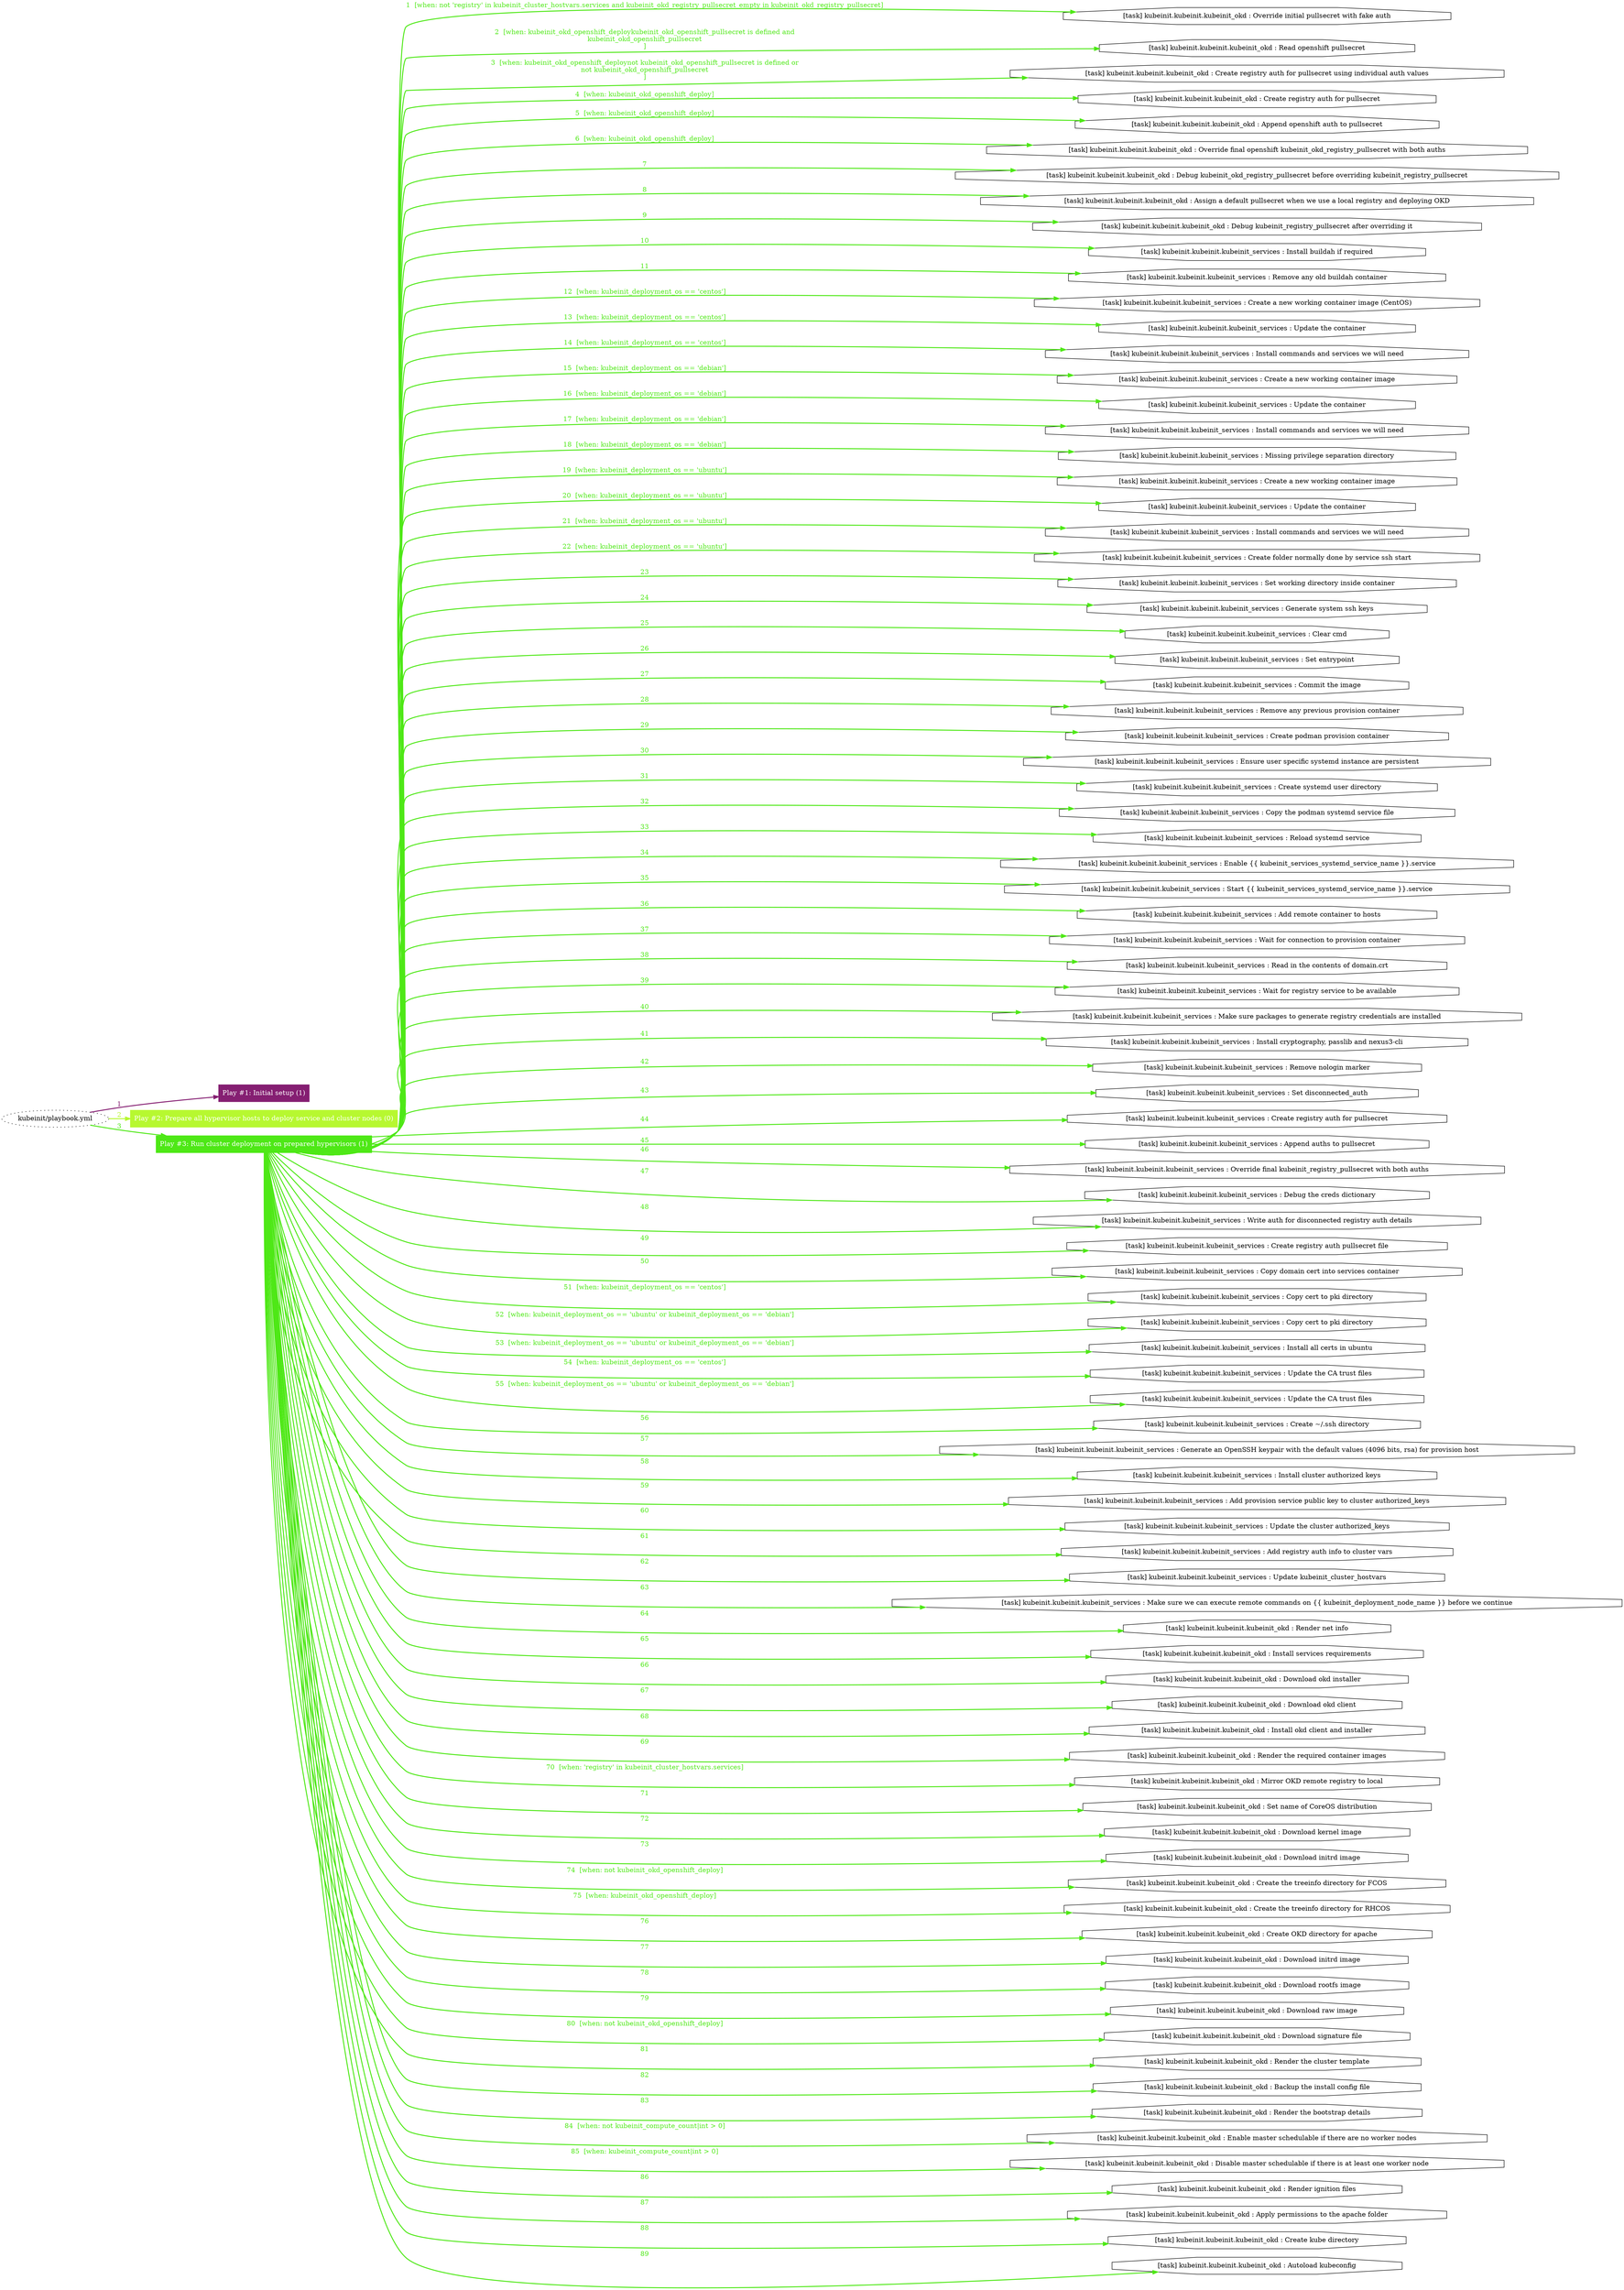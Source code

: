 digraph "kubeinit/playbook.yml "{
	graph [concentrate=true ordering=in rankdir=LR ratio=fill]
	edge [esep=5 sep=10]
	"kubeinit/playbook.yml" [id=root_node style=dotted]
	subgraph "Play #1: Initial setup (1) "{
		"Play #1: Initial setup (1)" [color="#851f72" fontcolor="#ffffff" id="play_684518c5-beb5-424a-b658-539f201f94a0" shape=box style=filled tooltip=localhost]
		"kubeinit/playbook.yml" -> "Play #1: Initial setup (1)" [label=1 color="#851f72" fontcolor="#851f72" id="edge_f48372dd-cbee-4049-889d-26e134d58ae9" style=bold]
	}
	subgraph "Play #2: Prepare all hypervisor hosts to deploy service and cluster nodes (0) "{
		"Play #2: Prepare all hypervisor hosts to deploy service and cluster nodes (0)" [color="#b7f830" fontcolor="#ffffff" id="play_7c881d46-d9c9-4c70-bd1e-7079101b75c4" shape=box style=filled tooltip=""]
		"kubeinit/playbook.yml" -> "Play #2: Prepare all hypervisor hosts to deploy service and cluster nodes (0)" [label=2 color="#b7f830" fontcolor="#b7f830" id="edge_f6064ca4-30dc-4c28-a8f4-1fb5612a2242" style=bold]
	}
	subgraph "Play #3: Run cluster deployment on prepared hypervisors (1) "{
		"Play #3: Run cluster deployment on prepared hypervisors (1)" [color="#4ee816" fontcolor="#ffffff" id="play_391f3e7a-8f49-477b-b6a5-788838290cc7" shape=box style=filled tooltip=localhost]
		"kubeinit/playbook.yml" -> "Play #3: Run cluster deployment on prepared hypervisors (1)" [label=3 color="#4ee816" fontcolor="#4ee816" id="edge_92bf0c66-3dd8-4fc0-a291-a7bbe72108b7" style=bold]
		"task_c33bd833-58fd-429c-a9f1-0c30e551b8cc" [label="[task] kubeinit.kubeinit.kubeinit_okd : Override initial pullsecret with fake auth" id="task_c33bd833-58fd-429c-a9f1-0c30e551b8cc" shape=octagon tooltip="[task] kubeinit.kubeinit.kubeinit_okd : Override initial pullsecret with fake auth"]
		"Play #3: Run cluster deployment on prepared hypervisors (1)" -> "task_c33bd833-58fd-429c-a9f1-0c30e551b8cc" [label="1  [when: not 'registry' in kubeinit_cluster_hostvars.services and kubeinit_okd_registry_pullsecret_empty in kubeinit_okd_registry_pullsecret]" color="#4ee816" fontcolor="#4ee816" id="edge_7bb755cb-8429-4275-bedc-ee4b9c4dff85" style=bold]
		"task_caeab251-b2e1-450e-8e15-85ed41c0dac4" [label="[task] kubeinit.kubeinit.kubeinit_okd : Read openshift pullsecret" id="task_caeab251-b2e1-450e-8e15-85ed41c0dac4" shape=octagon tooltip="[task] kubeinit.kubeinit.kubeinit_okd : Read openshift pullsecret"]
		"Play #3: Run cluster deployment on prepared hypervisors (1)" -> "task_caeab251-b2e1-450e-8e15-85ed41c0dac4" [label="2  [when: kubeinit_okd_openshift_deploykubeinit_okd_openshift_pullsecret is defined and
kubeinit_okd_openshift_pullsecret
]" color="#4ee816" fontcolor="#4ee816" id="edge_ff863c93-da3b-43c0-ad19-678d1e2dd9de" style=bold]
		"task_b87a754b-6859-4924-aa0d-6bd6e49e6f03" [label="[task] kubeinit.kubeinit.kubeinit_okd : Create registry auth for pullsecret using individual auth values" id="task_b87a754b-6859-4924-aa0d-6bd6e49e6f03" shape=octagon tooltip="[task] kubeinit.kubeinit.kubeinit_okd : Create registry auth for pullsecret using individual auth values"]
		"Play #3: Run cluster deployment on prepared hypervisors (1)" -> "task_b87a754b-6859-4924-aa0d-6bd6e49e6f03" [label="3  [when: kubeinit_okd_openshift_deploynot kubeinit_okd_openshift_pullsecret is defined or
not kubeinit_okd_openshift_pullsecret
]" color="#4ee816" fontcolor="#4ee816" id="edge_27a9d4d4-8d76-46da-b5b6-55a0baee2afd" style=bold]
		"task_7d66bb2b-364c-4fb9-8e13-d67b0755fc3b" [label="[task] kubeinit.kubeinit.kubeinit_okd : Create registry auth for pullsecret" id="task_7d66bb2b-364c-4fb9-8e13-d67b0755fc3b" shape=octagon tooltip="[task] kubeinit.kubeinit.kubeinit_okd : Create registry auth for pullsecret"]
		"Play #3: Run cluster deployment on prepared hypervisors (1)" -> "task_7d66bb2b-364c-4fb9-8e13-d67b0755fc3b" [label="4  [when: kubeinit_okd_openshift_deploy]" color="#4ee816" fontcolor="#4ee816" id="edge_1c9de0cd-346c-4b96-b927-5a972a155ee0" style=bold]
		"task_8436bcc1-fd30-4eac-b036-824f9bdb49e2" [label="[task] kubeinit.kubeinit.kubeinit_okd : Append openshift auth to pullsecret" id="task_8436bcc1-fd30-4eac-b036-824f9bdb49e2" shape=octagon tooltip="[task] kubeinit.kubeinit.kubeinit_okd : Append openshift auth to pullsecret"]
		"Play #3: Run cluster deployment on prepared hypervisors (1)" -> "task_8436bcc1-fd30-4eac-b036-824f9bdb49e2" [label="5  [when: kubeinit_okd_openshift_deploy]" color="#4ee816" fontcolor="#4ee816" id="edge_b6357416-5a27-451a-abb9-b0f56dadd633" style=bold]
		"task_caa321b6-d1cb-4ac6-9013-71d4aba59c5e" [label="[task] kubeinit.kubeinit.kubeinit_okd : Override final openshift kubeinit_okd_registry_pullsecret with both auths" id="task_caa321b6-d1cb-4ac6-9013-71d4aba59c5e" shape=octagon tooltip="[task] kubeinit.kubeinit.kubeinit_okd : Override final openshift kubeinit_okd_registry_pullsecret with both auths"]
		"Play #3: Run cluster deployment on prepared hypervisors (1)" -> "task_caa321b6-d1cb-4ac6-9013-71d4aba59c5e" [label="6  [when: kubeinit_okd_openshift_deploy]" color="#4ee816" fontcolor="#4ee816" id="edge_ce839684-23e0-47df-83b5-85f9eef5f83f" style=bold]
		"task_40c78621-fa0b-420f-a148-06241e3120f7" [label="[task] kubeinit.kubeinit.kubeinit_okd : Debug kubeinit_okd_registry_pullsecret before overriding kubeinit_registry_pullsecret" id="task_40c78621-fa0b-420f-a148-06241e3120f7" shape=octagon tooltip="[task] kubeinit.kubeinit.kubeinit_okd : Debug kubeinit_okd_registry_pullsecret before overriding kubeinit_registry_pullsecret"]
		"Play #3: Run cluster deployment on prepared hypervisors (1)" -> "task_40c78621-fa0b-420f-a148-06241e3120f7" [label=7 color="#4ee816" fontcolor="#4ee816" id="edge_521c2dca-717e-46ea-828e-fe5d34998948" style=bold]
		"task_71348ceb-71d2-42f2-81a4-36debb5d192d" [label="[task] kubeinit.kubeinit.kubeinit_okd : Assign a default pullsecret when we use a local registry and deploying OKD" id="task_71348ceb-71d2-42f2-81a4-36debb5d192d" shape=octagon tooltip="[task] kubeinit.kubeinit.kubeinit_okd : Assign a default pullsecret when we use a local registry and deploying OKD"]
		"Play #3: Run cluster deployment on prepared hypervisors (1)" -> "task_71348ceb-71d2-42f2-81a4-36debb5d192d" [label=8 color="#4ee816" fontcolor="#4ee816" id="edge_0f0125d6-53fe-4641-ac6b-1cace53bc5b6" style=bold]
		"task_17c00722-035c-4458-9a00-29af378d42e1" [label="[task] kubeinit.kubeinit.kubeinit_okd : Debug kubeinit_registry_pullsecret after overriding it" id="task_17c00722-035c-4458-9a00-29af378d42e1" shape=octagon tooltip="[task] kubeinit.kubeinit.kubeinit_okd : Debug kubeinit_registry_pullsecret after overriding it"]
		"Play #3: Run cluster deployment on prepared hypervisors (1)" -> "task_17c00722-035c-4458-9a00-29af378d42e1" [label=9 color="#4ee816" fontcolor="#4ee816" id="edge_e66077fa-3018-4c6b-9ad2-f3869abb938d" style=bold]
		"task_17751236-8d3e-4793-9586-0f18172f0bbc" [label="[task] kubeinit.kubeinit.kubeinit_services : Install buildah if required" id="task_17751236-8d3e-4793-9586-0f18172f0bbc" shape=octagon tooltip="[task] kubeinit.kubeinit.kubeinit_services : Install buildah if required"]
		"Play #3: Run cluster deployment on prepared hypervisors (1)" -> "task_17751236-8d3e-4793-9586-0f18172f0bbc" [label=10 color="#4ee816" fontcolor="#4ee816" id="edge_5a9815fa-551d-4225-9e0a-e33e4c5461f0" style=bold]
		"task_03f01345-3080-4b25-8228-52ddac319417" [label="[task] kubeinit.kubeinit.kubeinit_services : Remove any old buildah container" id="task_03f01345-3080-4b25-8228-52ddac319417" shape=octagon tooltip="[task] kubeinit.kubeinit.kubeinit_services : Remove any old buildah container"]
		"Play #3: Run cluster deployment on prepared hypervisors (1)" -> "task_03f01345-3080-4b25-8228-52ddac319417" [label=11 color="#4ee816" fontcolor="#4ee816" id="edge_7b60c806-b70f-45c8-a928-b50f2842c957" style=bold]
		"task_f04671dc-bc55-4347-b69b-caf1c39773e9" [label="[task] kubeinit.kubeinit.kubeinit_services : Create a new working container image (CentOS)" id="task_f04671dc-bc55-4347-b69b-caf1c39773e9" shape=octagon tooltip="[task] kubeinit.kubeinit.kubeinit_services : Create a new working container image (CentOS)"]
		"Play #3: Run cluster deployment on prepared hypervisors (1)" -> "task_f04671dc-bc55-4347-b69b-caf1c39773e9" [label="12  [when: kubeinit_deployment_os == 'centos']" color="#4ee816" fontcolor="#4ee816" id="edge_de0b4bad-7d3e-49ee-a2c7-586aa0813d06" style=bold]
		"task_4bcbd9a3-2e92-4269-a14f-81faeddbb872" [label="[task] kubeinit.kubeinit.kubeinit_services : Update the container" id="task_4bcbd9a3-2e92-4269-a14f-81faeddbb872" shape=octagon tooltip="[task] kubeinit.kubeinit.kubeinit_services : Update the container"]
		"Play #3: Run cluster deployment on prepared hypervisors (1)" -> "task_4bcbd9a3-2e92-4269-a14f-81faeddbb872" [label="13  [when: kubeinit_deployment_os == 'centos']" color="#4ee816" fontcolor="#4ee816" id="edge_68d8a889-3e47-43bf-bbc9-9d0ba3cafeb5" style=bold]
		"task_5d801f3e-a56b-43ca-863d-1d45ab47a4dd" [label="[task] kubeinit.kubeinit.kubeinit_services : Install commands and services we will need" id="task_5d801f3e-a56b-43ca-863d-1d45ab47a4dd" shape=octagon tooltip="[task] kubeinit.kubeinit.kubeinit_services : Install commands and services we will need"]
		"Play #3: Run cluster deployment on prepared hypervisors (1)" -> "task_5d801f3e-a56b-43ca-863d-1d45ab47a4dd" [label="14  [when: kubeinit_deployment_os == 'centos']" color="#4ee816" fontcolor="#4ee816" id="edge_d587d478-3691-4007-aa2d-670d3d0c0e6b" style=bold]
		"task_9e440511-12f8-45a3-9758-371ac927eab3" [label="[task] kubeinit.kubeinit.kubeinit_services : Create a new working container image" id="task_9e440511-12f8-45a3-9758-371ac927eab3" shape=octagon tooltip="[task] kubeinit.kubeinit.kubeinit_services : Create a new working container image"]
		"Play #3: Run cluster deployment on prepared hypervisors (1)" -> "task_9e440511-12f8-45a3-9758-371ac927eab3" [label="15  [when: kubeinit_deployment_os == 'debian']" color="#4ee816" fontcolor="#4ee816" id="edge_2b0f80e8-cb8b-4e22-9784-21b16aaff848" style=bold]
		"task_32a4c50e-0d62-42c5-82de-faa47013f311" [label="[task] kubeinit.kubeinit.kubeinit_services : Update the container" id="task_32a4c50e-0d62-42c5-82de-faa47013f311" shape=octagon tooltip="[task] kubeinit.kubeinit.kubeinit_services : Update the container"]
		"Play #3: Run cluster deployment on prepared hypervisors (1)" -> "task_32a4c50e-0d62-42c5-82de-faa47013f311" [label="16  [when: kubeinit_deployment_os == 'debian']" color="#4ee816" fontcolor="#4ee816" id="edge_6f4aa332-f7ec-483d-959b-832da25cd010" style=bold]
		"task_fb4ed7f3-5b06-47b3-8521-047aa5838519" [label="[task] kubeinit.kubeinit.kubeinit_services : Install commands and services we will need" id="task_fb4ed7f3-5b06-47b3-8521-047aa5838519" shape=octagon tooltip="[task] kubeinit.kubeinit.kubeinit_services : Install commands and services we will need"]
		"Play #3: Run cluster deployment on prepared hypervisors (1)" -> "task_fb4ed7f3-5b06-47b3-8521-047aa5838519" [label="17  [when: kubeinit_deployment_os == 'debian']" color="#4ee816" fontcolor="#4ee816" id="edge_db2f4031-6fc7-4fea-a25b-20d0f7362f7e" style=bold]
		"task_194b5902-1dc5-4dab-b8e6-d11cd32252ef" [label="[task] kubeinit.kubeinit.kubeinit_services : Missing privilege separation directory" id="task_194b5902-1dc5-4dab-b8e6-d11cd32252ef" shape=octagon tooltip="[task] kubeinit.kubeinit.kubeinit_services : Missing privilege separation directory"]
		"Play #3: Run cluster deployment on prepared hypervisors (1)" -> "task_194b5902-1dc5-4dab-b8e6-d11cd32252ef" [label="18  [when: kubeinit_deployment_os == 'debian']" color="#4ee816" fontcolor="#4ee816" id="edge_330b1c6c-7020-44df-b009-78a3bb97a763" style=bold]
		"task_0dd8fd33-a34a-4fb5-9856-1805caf4a954" [label="[task] kubeinit.kubeinit.kubeinit_services : Create a new working container image" id="task_0dd8fd33-a34a-4fb5-9856-1805caf4a954" shape=octagon tooltip="[task] kubeinit.kubeinit.kubeinit_services : Create a new working container image"]
		"Play #3: Run cluster deployment on prepared hypervisors (1)" -> "task_0dd8fd33-a34a-4fb5-9856-1805caf4a954" [label="19  [when: kubeinit_deployment_os == 'ubuntu']" color="#4ee816" fontcolor="#4ee816" id="edge_9b00dfb6-ba6b-4d18-a1fc-c872eba90add" style=bold]
		"task_c63345c2-69c8-4006-baec-4c6d167f8540" [label="[task] kubeinit.kubeinit.kubeinit_services : Update the container" id="task_c63345c2-69c8-4006-baec-4c6d167f8540" shape=octagon tooltip="[task] kubeinit.kubeinit.kubeinit_services : Update the container"]
		"Play #3: Run cluster deployment on prepared hypervisors (1)" -> "task_c63345c2-69c8-4006-baec-4c6d167f8540" [label="20  [when: kubeinit_deployment_os == 'ubuntu']" color="#4ee816" fontcolor="#4ee816" id="edge_f142772e-aff8-49db-984f-e11231d25cfd" style=bold]
		"task_9d0f1f2f-9f70-4e8d-9d9b-0d769e7ba304" [label="[task] kubeinit.kubeinit.kubeinit_services : Install commands and services we will need" id="task_9d0f1f2f-9f70-4e8d-9d9b-0d769e7ba304" shape=octagon tooltip="[task] kubeinit.kubeinit.kubeinit_services : Install commands and services we will need"]
		"Play #3: Run cluster deployment on prepared hypervisors (1)" -> "task_9d0f1f2f-9f70-4e8d-9d9b-0d769e7ba304" [label="21  [when: kubeinit_deployment_os == 'ubuntu']" color="#4ee816" fontcolor="#4ee816" id="edge_0838fe21-16a3-43b6-9c9b-7ffb8b63ed32" style=bold]
		"task_dd91e29f-88ec-4ddc-9da2-95d32df44974" [label="[task] kubeinit.kubeinit.kubeinit_services : Create folder normally done by service ssh start" id="task_dd91e29f-88ec-4ddc-9da2-95d32df44974" shape=octagon tooltip="[task] kubeinit.kubeinit.kubeinit_services : Create folder normally done by service ssh start"]
		"Play #3: Run cluster deployment on prepared hypervisors (1)" -> "task_dd91e29f-88ec-4ddc-9da2-95d32df44974" [label="22  [when: kubeinit_deployment_os == 'ubuntu']" color="#4ee816" fontcolor="#4ee816" id="edge_7f99d60d-6cfa-4810-a6d9-f75ccbe7b1d4" style=bold]
		"task_81a46a51-16e4-423c-bcfd-a9c51750263f" [label="[task] kubeinit.kubeinit.kubeinit_services : Set working directory inside container" id="task_81a46a51-16e4-423c-bcfd-a9c51750263f" shape=octagon tooltip="[task] kubeinit.kubeinit.kubeinit_services : Set working directory inside container"]
		"Play #3: Run cluster deployment on prepared hypervisors (1)" -> "task_81a46a51-16e4-423c-bcfd-a9c51750263f" [label=23 color="#4ee816" fontcolor="#4ee816" id="edge_861282d5-cc86-4a4f-8e34-3f3c471c2eab" style=bold]
		"task_5ab046d5-f1d1-4c10-8e7e-48d79edf684b" [label="[task] kubeinit.kubeinit.kubeinit_services : Generate system ssh keys" id="task_5ab046d5-f1d1-4c10-8e7e-48d79edf684b" shape=octagon tooltip="[task] kubeinit.kubeinit.kubeinit_services : Generate system ssh keys"]
		"Play #3: Run cluster deployment on prepared hypervisors (1)" -> "task_5ab046d5-f1d1-4c10-8e7e-48d79edf684b" [label=24 color="#4ee816" fontcolor="#4ee816" id="edge_8119f864-9c6b-4f4a-b7f2-751fb1e667d3" style=bold]
		"task_00921a61-f082-4825-ba3f-bfeb7e0e5ee8" [label="[task] kubeinit.kubeinit.kubeinit_services : Clear cmd" id="task_00921a61-f082-4825-ba3f-bfeb7e0e5ee8" shape=octagon tooltip="[task] kubeinit.kubeinit.kubeinit_services : Clear cmd"]
		"Play #3: Run cluster deployment on prepared hypervisors (1)" -> "task_00921a61-f082-4825-ba3f-bfeb7e0e5ee8" [label=25 color="#4ee816" fontcolor="#4ee816" id="edge_ebbc9f24-50fc-4a35-b5eb-d555239660fc" style=bold]
		"task_a38edcce-eb1d-4f83-b11a-a59d4b7bd18b" [label="[task] kubeinit.kubeinit.kubeinit_services : Set entrypoint" id="task_a38edcce-eb1d-4f83-b11a-a59d4b7bd18b" shape=octagon tooltip="[task] kubeinit.kubeinit.kubeinit_services : Set entrypoint"]
		"Play #3: Run cluster deployment on prepared hypervisors (1)" -> "task_a38edcce-eb1d-4f83-b11a-a59d4b7bd18b" [label=26 color="#4ee816" fontcolor="#4ee816" id="edge_7fc2406a-78fe-4536-8a43-abef0ad7ee98" style=bold]
		"task_9fa7ddc5-884e-49af-a954-1fe1e5b33923" [label="[task] kubeinit.kubeinit.kubeinit_services : Commit the image" id="task_9fa7ddc5-884e-49af-a954-1fe1e5b33923" shape=octagon tooltip="[task] kubeinit.kubeinit.kubeinit_services : Commit the image"]
		"Play #3: Run cluster deployment on prepared hypervisors (1)" -> "task_9fa7ddc5-884e-49af-a954-1fe1e5b33923" [label=27 color="#4ee816" fontcolor="#4ee816" id="edge_ddd68101-ef7a-4818-adf6-a075d6b9fef3" style=bold]
		"task_1f414f2b-324b-4ce8-926f-dc7b2f2836e3" [label="[task] kubeinit.kubeinit.kubeinit_services : Remove any previous provision container" id="task_1f414f2b-324b-4ce8-926f-dc7b2f2836e3" shape=octagon tooltip="[task] kubeinit.kubeinit.kubeinit_services : Remove any previous provision container"]
		"Play #3: Run cluster deployment on prepared hypervisors (1)" -> "task_1f414f2b-324b-4ce8-926f-dc7b2f2836e3" [label=28 color="#4ee816" fontcolor="#4ee816" id="edge_851ccca0-6b5b-463a-8b8a-22849a625999" style=bold]
		"task_5e4fe3a7-41ec-4205-aa6d-eb12649bc2aa" [label="[task] kubeinit.kubeinit.kubeinit_services : Create podman provision container" id="task_5e4fe3a7-41ec-4205-aa6d-eb12649bc2aa" shape=octagon tooltip="[task] kubeinit.kubeinit.kubeinit_services : Create podman provision container"]
		"Play #3: Run cluster deployment on prepared hypervisors (1)" -> "task_5e4fe3a7-41ec-4205-aa6d-eb12649bc2aa" [label=29 color="#4ee816" fontcolor="#4ee816" id="edge_10be9b58-4d5d-48f3-8a49-bc0aa90360b6" style=bold]
		"task_a3c85c55-814f-496d-b4ad-aedce260e7a3" [label="[task] kubeinit.kubeinit.kubeinit_services : Ensure user specific systemd instance are persistent" id="task_a3c85c55-814f-496d-b4ad-aedce260e7a3" shape=octagon tooltip="[task] kubeinit.kubeinit.kubeinit_services : Ensure user specific systemd instance are persistent"]
		"Play #3: Run cluster deployment on prepared hypervisors (1)" -> "task_a3c85c55-814f-496d-b4ad-aedce260e7a3" [label=30 color="#4ee816" fontcolor="#4ee816" id="edge_9f5693d1-8a51-4d9d-9600-188f0d06396b" style=bold]
		"task_24d4254f-9cfb-4e81-b8a6-6958801fd6ec" [label="[task] kubeinit.kubeinit.kubeinit_services : Create systemd user directory" id="task_24d4254f-9cfb-4e81-b8a6-6958801fd6ec" shape=octagon tooltip="[task] kubeinit.kubeinit.kubeinit_services : Create systemd user directory"]
		"Play #3: Run cluster deployment on prepared hypervisors (1)" -> "task_24d4254f-9cfb-4e81-b8a6-6958801fd6ec" [label=31 color="#4ee816" fontcolor="#4ee816" id="edge_f345778b-9832-44ec-8a87-881323d2236f" style=bold]
		"task_25b7d65e-6827-43d4-8214-f944de255323" [label="[task] kubeinit.kubeinit.kubeinit_services : Copy the podman systemd service file" id="task_25b7d65e-6827-43d4-8214-f944de255323" shape=octagon tooltip="[task] kubeinit.kubeinit.kubeinit_services : Copy the podman systemd service file"]
		"Play #3: Run cluster deployment on prepared hypervisors (1)" -> "task_25b7d65e-6827-43d4-8214-f944de255323" [label=32 color="#4ee816" fontcolor="#4ee816" id="edge_34073615-d2a4-4ddc-ac7d-45b1f9cfa607" style=bold]
		"task_0e3b91af-159f-4a11-9554-71bd205a7258" [label="[task] kubeinit.kubeinit.kubeinit_services : Reload systemd service" id="task_0e3b91af-159f-4a11-9554-71bd205a7258" shape=octagon tooltip="[task] kubeinit.kubeinit.kubeinit_services : Reload systemd service"]
		"Play #3: Run cluster deployment on prepared hypervisors (1)" -> "task_0e3b91af-159f-4a11-9554-71bd205a7258" [label=33 color="#4ee816" fontcolor="#4ee816" id="edge_e220ef4f-a7ff-4441-837a-0de5b364c113" style=bold]
		"task_c26d0361-d99c-4b68-9ac7-2e3fe7c0fc5b" [label="[task] kubeinit.kubeinit.kubeinit_services : Enable {{ kubeinit_services_systemd_service_name }}.service" id="task_c26d0361-d99c-4b68-9ac7-2e3fe7c0fc5b" shape=octagon tooltip="[task] kubeinit.kubeinit.kubeinit_services : Enable {{ kubeinit_services_systemd_service_name }}.service"]
		"Play #3: Run cluster deployment on prepared hypervisors (1)" -> "task_c26d0361-d99c-4b68-9ac7-2e3fe7c0fc5b" [label=34 color="#4ee816" fontcolor="#4ee816" id="edge_8e18c409-3609-4e0a-90ba-7d5f19395253" style=bold]
		"task_646abeb4-23c0-45e7-9a89-4ac99fc4dfb7" [label="[task] kubeinit.kubeinit.kubeinit_services : Start {{ kubeinit_services_systemd_service_name }}.service" id="task_646abeb4-23c0-45e7-9a89-4ac99fc4dfb7" shape=octagon tooltip="[task] kubeinit.kubeinit.kubeinit_services : Start {{ kubeinit_services_systemd_service_name }}.service"]
		"Play #3: Run cluster deployment on prepared hypervisors (1)" -> "task_646abeb4-23c0-45e7-9a89-4ac99fc4dfb7" [label=35 color="#4ee816" fontcolor="#4ee816" id="edge_5857203b-5c10-4eb6-91e9-a526ea8f3b12" style=bold]
		"task_2e4e0220-be3b-4335-8f11-e6d45f726b7c" [label="[task] kubeinit.kubeinit.kubeinit_services : Add remote container to hosts" id="task_2e4e0220-be3b-4335-8f11-e6d45f726b7c" shape=octagon tooltip="[task] kubeinit.kubeinit.kubeinit_services : Add remote container to hosts"]
		"Play #3: Run cluster deployment on prepared hypervisors (1)" -> "task_2e4e0220-be3b-4335-8f11-e6d45f726b7c" [label=36 color="#4ee816" fontcolor="#4ee816" id="edge_0d93060f-fe2d-40fc-a943-db25b20999c7" style=bold]
		"task_ee742af0-9049-4589-baef-2d91f2d017ee" [label="[task] kubeinit.kubeinit.kubeinit_services : Wait for connection to provision container" id="task_ee742af0-9049-4589-baef-2d91f2d017ee" shape=octagon tooltip="[task] kubeinit.kubeinit.kubeinit_services : Wait for connection to provision container"]
		"Play #3: Run cluster deployment on prepared hypervisors (1)" -> "task_ee742af0-9049-4589-baef-2d91f2d017ee" [label=37 color="#4ee816" fontcolor="#4ee816" id="edge_4f86b1c9-ce1c-42b8-bfaa-e2ffa69c853e" style=bold]
		"task_f061802e-4e82-4d23-82cf-21e600c3ea90" [label="[task] kubeinit.kubeinit.kubeinit_services : Read in the contents of domain.crt" id="task_f061802e-4e82-4d23-82cf-21e600c3ea90" shape=octagon tooltip="[task] kubeinit.kubeinit.kubeinit_services : Read in the contents of domain.crt"]
		"Play #3: Run cluster deployment on prepared hypervisors (1)" -> "task_f061802e-4e82-4d23-82cf-21e600c3ea90" [label=38 color="#4ee816" fontcolor="#4ee816" id="edge_77983994-8ba4-4e80-9d33-035c8d50b976" style=bold]
		"task_9c2fac33-afdf-4b84-a150-bcb5f54bcaee" [label="[task] kubeinit.kubeinit.kubeinit_services : Wait for registry service to be available" id="task_9c2fac33-afdf-4b84-a150-bcb5f54bcaee" shape=octagon tooltip="[task] kubeinit.kubeinit.kubeinit_services : Wait for registry service to be available"]
		"Play #3: Run cluster deployment on prepared hypervisors (1)" -> "task_9c2fac33-afdf-4b84-a150-bcb5f54bcaee" [label=39 color="#4ee816" fontcolor="#4ee816" id="edge_1660e315-2c43-489b-8506-42fb10979615" style=bold]
		"task_33df9eb2-f20b-4722-b57b-bf14dcb1e6b2" [label="[task] kubeinit.kubeinit.kubeinit_services : Make sure packages to generate registry credentials are installed" id="task_33df9eb2-f20b-4722-b57b-bf14dcb1e6b2" shape=octagon tooltip="[task] kubeinit.kubeinit.kubeinit_services : Make sure packages to generate registry credentials are installed"]
		"Play #3: Run cluster deployment on prepared hypervisors (1)" -> "task_33df9eb2-f20b-4722-b57b-bf14dcb1e6b2" [label=40 color="#4ee816" fontcolor="#4ee816" id="edge_888454d3-8c73-4e41-b992-f83e3ccdfaf4" style=bold]
		"task_35193d81-502a-4d9d-82df-b4dfde7eac28" [label="[task] kubeinit.kubeinit.kubeinit_services : Install cryptography, passlib and nexus3-cli" id="task_35193d81-502a-4d9d-82df-b4dfde7eac28" shape=octagon tooltip="[task] kubeinit.kubeinit.kubeinit_services : Install cryptography, passlib and nexus3-cli"]
		"Play #3: Run cluster deployment on prepared hypervisors (1)" -> "task_35193d81-502a-4d9d-82df-b4dfde7eac28" [label=41 color="#4ee816" fontcolor="#4ee816" id="edge_e33d7525-ddfd-4229-9645-4b06e3443f31" style=bold]
		"task_38068799-1412-4e56-ae74-cfa4179b6324" [label="[task] kubeinit.kubeinit.kubeinit_services : Remove nologin marker" id="task_38068799-1412-4e56-ae74-cfa4179b6324" shape=octagon tooltip="[task] kubeinit.kubeinit.kubeinit_services : Remove nologin marker"]
		"Play #3: Run cluster deployment on prepared hypervisors (1)" -> "task_38068799-1412-4e56-ae74-cfa4179b6324" [label=42 color="#4ee816" fontcolor="#4ee816" id="edge_06d53376-47cc-4ae2-8532-b7697a4f9daf" style=bold]
		"task_9a71e736-38ba-48e9-ae75-50b4c2147562" [label="[task] kubeinit.kubeinit.kubeinit_services : Set disconnected_auth" id="task_9a71e736-38ba-48e9-ae75-50b4c2147562" shape=octagon tooltip="[task] kubeinit.kubeinit.kubeinit_services : Set disconnected_auth"]
		"Play #3: Run cluster deployment on prepared hypervisors (1)" -> "task_9a71e736-38ba-48e9-ae75-50b4c2147562" [label=43 color="#4ee816" fontcolor="#4ee816" id="edge_7dfad159-6974-468a-aa33-00f8bd810f3f" style=bold]
		"task_3701ca9b-3734-4fbe-a827-3438856c363f" [label="[task] kubeinit.kubeinit.kubeinit_services : Create registry auth for pullsecret" id="task_3701ca9b-3734-4fbe-a827-3438856c363f" shape=octagon tooltip="[task] kubeinit.kubeinit.kubeinit_services : Create registry auth for pullsecret"]
		"Play #3: Run cluster deployment on prepared hypervisors (1)" -> "task_3701ca9b-3734-4fbe-a827-3438856c363f" [label=44 color="#4ee816" fontcolor="#4ee816" id="edge_9deb3df7-44bb-430b-a004-45519d92c404" style=bold]
		"task_bbc175e0-3b74-4ddb-9b38-fec45fdc438f" [label="[task] kubeinit.kubeinit.kubeinit_services : Append auths to pullsecret" id="task_bbc175e0-3b74-4ddb-9b38-fec45fdc438f" shape=octagon tooltip="[task] kubeinit.kubeinit.kubeinit_services : Append auths to pullsecret"]
		"Play #3: Run cluster deployment on prepared hypervisors (1)" -> "task_bbc175e0-3b74-4ddb-9b38-fec45fdc438f" [label=45 color="#4ee816" fontcolor="#4ee816" id="edge_3f17dc4e-7b46-4b74-9571-3c638df73a2c" style=bold]
		"task_657f665d-8cb9-4f52-9dcc-bb1db1e4751b" [label="[task] kubeinit.kubeinit.kubeinit_services : Override final kubeinit_registry_pullsecret with both auths" id="task_657f665d-8cb9-4f52-9dcc-bb1db1e4751b" shape=octagon tooltip="[task] kubeinit.kubeinit.kubeinit_services : Override final kubeinit_registry_pullsecret with both auths"]
		"Play #3: Run cluster deployment on prepared hypervisors (1)" -> "task_657f665d-8cb9-4f52-9dcc-bb1db1e4751b" [label=46 color="#4ee816" fontcolor="#4ee816" id="edge_09885b07-ec27-4d9f-a6b9-4129fb4fac06" style=bold]
		"task_c721ec2a-bbe5-4eaa-afdb-e8fec7794a6c" [label="[task] kubeinit.kubeinit.kubeinit_services : Debug the creds dictionary" id="task_c721ec2a-bbe5-4eaa-afdb-e8fec7794a6c" shape=octagon tooltip="[task] kubeinit.kubeinit.kubeinit_services : Debug the creds dictionary"]
		"Play #3: Run cluster deployment on prepared hypervisors (1)" -> "task_c721ec2a-bbe5-4eaa-afdb-e8fec7794a6c" [label=47 color="#4ee816" fontcolor="#4ee816" id="edge_2810f59d-b8fc-4394-b1eb-d40dccb291ef" style=bold]
		"task_55d10e94-6cec-4533-9fed-9c6cc58c4ee9" [label="[task] kubeinit.kubeinit.kubeinit_services : Write auth for disconnected registry auth details" id="task_55d10e94-6cec-4533-9fed-9c6cc58c4ee9" shape=octagon tooltip="[task] kubeinit.kubeinit.kubeinit_services : Write auth for disconnected registry auth details"]
		"Play #3: Run cluster deployment on prepared hypervisors (1)" -> "task_55d10e94-6cec-4533-9fed-9c6cc58c4ee9" [label=48 color="#4ee816" fontcolor="#4ee816" id="edge_c62e91dc-43c6-471a-ac6e-ee2af9c8afcc" style=bold]
		"task_18c181ee-fcce-4949-b1a8-7e4d71394faf" [label="[task] kubeinit.kubeinit.kubeinit_services : Create registry auth pullsecret file" id="task_18c181ee-fcce-4949-b1a8-7e4d71394faf" shape=octagon tooltip="[task] kubeinit.kubeinit.kubeinit_services : Create registry auth pullsecret file"]
		"Play #3: Run cluster deployment on prepared hypervisors (1)" -> "task_18c181ee-fcce-4949-b1a8-7e4d71394faf" [label=49 color="#4ee816" fontcolor="#4ee816" id="edge_cb0d51fd-998a-4faa-9609-20ecfa35652c" style=bold]
		"task_9a75c70f-08e2-4357-9455-ae5cd682b571" [label="[task] kubeinit.kubeinit.kubeinit_services : Copy domain cert into services container" id="task_9a75c70f-08e2-4357-9455-ae5cd682b571" shape=octagon tooltip="[task] kubeinit.kubeinit.kubeinit_services : Copy domain cert into services container"]
		"Play #3: Run cluster deployment on prepared hypervisors (1)" -> "task_9a75c70f-08e2-4357-9455-ae5cd682b571" [label=50 color="#4ee816" fontcolor="#4ee816" id="edge_26d2f177-9cb8-4b09-bbad-97c895ac8667" style=bold]
		"task_2d195397-f714-4d36-9e94-0012d996d1d5" [label="[task] kubeinit.kubeinit.kubeinit_services : Copy cert to pki directory" id="task_2d195397-f714-4d36-9e94-0012d996d1d5" shape=octagon tooltip="[task] kubeinit.kubeinit.kubeinit_services : Copy cert to pki directory"]
		"Play #3: Run cluster deployment on prepared hypervisors (1)" -> "task_2d195397-f714-4d36-9e94-0012d996d1d5" [label="51  [when: kubeinit_deployment_os == 'centos']" color="#4ee816" fontcolor="#4ee816" id="edge_b269bc8d-91a1-484d-b267-0ee9013ec4e5" style=bold]
		"task_63eb28eb-8a9d-44c7-8a4d-ecfc5fafed40" [label="[task] kubeinit.kubeinit.kubeinit_services : Copy cert to pki directory" id="task_63eb28eb-8a9d-44c7-8a4d-ecfc5fafed40" shape=octagon tooltip="[task] kubeinit.kubeinit.kubeinit_services : Copy cert to pki directory"]
		"Play #3: Run cluster deployment on prepared hypervisors (1)" -> "task_63eb28eb-8a9d-44c7-8a4d-ecfc5fafed40" [label="52  [when: kubeinit_deployment_os == 'ubuntu' or kubeinit_deployment_os == 'debian']" color="#4ee816" fontcolor="#4ee816" id="edge_0dead713-39a2-4f5a-a24f-eb4bbad931ba" style=bold]
		"task_da3395e3-8e0d-4530-9143-03eca726cb69" [label="[task] kubeinit.kubeinit.kubeinit_services : Install all certs in ubuntu" id="task_da3395e3-8e0d-4530-9143-03eca726cb69" shape=octagon tooltip="[task] kubeinit.kubeinit.kubeinit_services : Install all certs in ubuntu"]
		"Play #3: Run cluster deployment on prepared hypervisors (1)" -> "task_da3395e3-8e0d-4530-9143-03eca726cb69" [label="53  [when: kubeinit_deployment_os == 'ubuntu' or kubeinit_deployment_os == 'debian']" color="#4ee816" fontcolor="#4ee816" id="edge_edabac94-223d-4a36-a02b-93ac94552c93" style=bold]
		"task_da6bbea0-4ed1-44ea-a213-8f3916b2c46f" [label="[task] kubeinit.kubeinit.kubeinit_services : Update the CA trust files" id="task_da6bbea0-4ed1-44ea-a213-8f3916b2c46f" shape=octagon tooltip="[task] kubeinit.kubeinit.kubeinit_services : Update the CA trust files"]
		"Play #3: Run cluster deployment on prepared hypervisors (1)" -> "task_da6bbea0-4ed1-44ea-a213-8f3916b2c46f" [label="54  [when: kubeinit_deployment_os == 'centos']" color="#4ee816" fontcolor="#4ee816" id="edge_ff484d46-5e35-495f-9a9a-4741fc6596dd" style=bold]
		"task_e0aca30d-2118-4554-b34a-578e33e66606" [label="[task] kubeinit.kubeinit.kubeinit_services : Update the CA trust files" id="task_e0aca30d-2118-4554-b34a-578e33e66606" shape=octagon tooltip="[task] kubeinit.kubeinit.kubeinit_services : Update the CA trust files"]
		"Play #3: Run cluster deployment on prepared hypervisors (1)" -> "task_e0aca30d-2118-4554-b34a-578e33e66606" [label="55  [when: kubeinit_deployment_os == 'ubuntu' or kubeinit_deployment_os == 'debian']" color="#4ee816" fontcolor="#4ee816" id="edge_653972bf-8673-4575-a4a8-cd0e74c5378a" style=bold]
		"task_930cd7d2-8dd7-4fd2-8ac2-bb57e62b17a1" [label="[task] kubeinit.kubeinit.kubeinit_services : Create ~/.ssh directory" id="task_930cd7d2-8dd7-4fd2-8ac2-bb57e62b17a1" shape=octagon tooltip="[task] kubeinit.kubeinit.kubeinit_services : Create ~/.ssh directory"]
		"Play #3: Run cluster deployment on prepared hypervisors (1)" -> "task_930cd7d2-8dd7-4fd2-8ac2-bb57e62b17a1" [label=56 color="#4ee816" fontcolor="#4ee816" id="edge_bad6ded1-11a8-4889-8139-3891ef3f0c29" style=bold]
		"task_4ba82a43-b7da-4f18-abb8-dfb0b9e9c049" [label="[task] kubeinit.kubeinit.kubeinit_services : Generate an OpenSSH keypair with the default values (4096 bits, rsa) for provision host" id="task_4ba82a43-b7da-4f18-abb8-dfb0b9e9c049" shape=octagon tooltip="[task] kubeinit.kubeinit.kubeinit_services : Generate an OpenSSH keypair with the default values (4096 bits, rsa) for provision host"]
		"Play #3: Run cluster deployment on prepared hypervisors (1)" -> "task_4ba82a43-b7da-4f18-abb8-dfb0b9e9c049" [label=57 color="#4ee816" fontcolor="#4ee816" id="edge_8c0845d6-cf28-4de7-8738-0f0a6512164f" style=bold]
		"task_0070e2b0-d38a-45f6-a10b-63250e2b031a" [label="[task] kubeinit.kubeinit.kubeinit_services : Install cluster authorized keys" id="task_0070e2b0-d38a-45f6-a10b-63250e2b031a" shape=octagon tooltip="[task] kubeinit.kubeinit.kubeinit_services : Install cluster authorized keys"]
		"Play #3: Run cluster deployment on prepared hypervisors (1)" -> "task_0070e2b0-d38a-45f6-a10b-63250e2b031a" [label=58 color="#4ee816" fontcolor="#4ee816" id="edge_a5df152d-1ef0-40c7-bbbc-32d299c6a16b" style=bold]
		"task_4a7ca568-c314-4dc2-afed-ec9438137d7c" [label="[task] kubeinit.kubeinit.kubeinit_services : Add provision service public key to cluster authorized_keys" id="task_4a7ca568-c314-4dc2-afed-ec9438137d7c" shape=octagon tooltip="[task] kubeinit.kubeinit.kubeinit_services : Add provision service public key to cluster authorized_keys"]
		"Play #3: Run cluster deployment on prepared hypervisors (1)" -> "task_4a7ca568-c314-4dc2-afed-ec9438137d7c" [label=59 color="#4ee816" fontcolor="#4ee816" id="edge_59c8f9e4-903c-41c0-9348-52c1f62d2a98" style=bold]
		"task_64bb00e1-e1ea-467a-a7e5-5a6e1b87d934" [label="[task] kubeinit.kubeinit.kubeinit_services : Update the cluster authorized_keys" id="task_64bb00e1-e1ea-467a-a7e5-5a6e1b87d934" shape=octagon tooltip="[task] kubeinit.kubeinit.kubeinit_services : Update the cluster authorized_keys"]
		"Play #3: Run cluster deployment on prepared hypervisors (1)" -> "task_64bb00e1-e1ea-467a-a7e5-5a6e1b87d934" [label=60 color="#4ee816" fontcolor="#4ee816" id="edge_fe988d17-fbd6-4e9e-b0fc-97fc2aa2cc29" style=bold]
		"task_64c2b2e9-43be-45df-8b58-cd82726d12e7" [label="[task] kubeinit.kubeinit.kubeinit_services : Add registry auth info to cluster vars" id="task_64c2b2e9-43be-45df-8b58-cd82726d12e7" shape=octagon tooltip="[task] kubeinit.kubeinit.kubeinit_services : Add registry auth info to cluster vars"]
		"Play #3: Run cluster deployment on prepared hypervisors (1)" -> "task_64c2b2e9-43be-45df-8b58-cd82726d12e7" [label=61 color="#4ee816" fontcolor="#4ee816" id="edge_22fbd79b-9ed9-40c5-a6a9-342750702889" style=bold]
		"task_556d0fab-84c5-4c6f-b52b-73c1cfa0f938" [label="[task] kubeinit.kubeinit.kubeinit_services : Update kubeinit_cluster_hostvars" id="task_556d0fab-84c5-4c6f-b52b-73c1cfa0f938" shape=octagon tooltip="[task] kubeinit.kubeinit.kubeinit_services : Update kubeinit_cluster_hostvars"]
		"Play #3: Run cluster deployment on prepared hypervisors (1)" -> "task_556d0fab-84c5-4c6f-b52b-73c1cfa0f938" [label=62 color="#4ee816" fontcolor="#4ee816" id="edge_ed994c33-9740-4d0e-81ac-da36d016a517" style=bold]
		"task_a85f2d12-846b-4006-a7ef-88131b94dbc7" [label="[task] kubeinit.kubeinit.kubeinit_services : Make sure we can execute remote commands on {{ kubeinit_deployment_node_name }} before we continue" id="task_a85f2d12-846b-4006-a7ef-88131b94dbc7" shape=octagon tooltip="[task] kubeinit.kubeinit.kubeinit_services : Make sure we can execute remote commands on {{ kubeinit_deployment_node_name }} before we continue"]
		"Play #3: Run cluster deployment on prepared hypervisors (1)" -> "task_a85f2d12-846b-4006-a7ef-88131b94dbc7" [label=63 color="#4ee816" fontcolor="#4ee816" id="edge_fef78321-d069-4741-b72f-b59bb4e71f83" style=bold]
		"task_17980cfb-8c2b-4efe-a8a9-1fe21376a1ed" [label="[task] kubeinit.kubeinit.kubeinit_okd : Render net info" id="task_17980cfb-8c2b-4efe-a8a9-1fe21376a1ed" shape=octagon tooltip="[task] kubeinit.kubeinit.kubeinit_okd : Render net info"]
		"Play #3: Run cluster deployment on prepared hypervisors (1)" -> "task_17980cfb-8c2b-4efe-a8a9-1fe21376a1ed" [label=64 color="#4ee816" fontcolor="#4ee816" id="edge_6b2c43b1-48bc-45fd-b247-98fa9d2d0e8e" style=bold]
		"task_191efc26-b7a5-4293-a50a-cf56a1efdb26" [label="[task] kubeinit.kubeinit.kubeinit_okd : Install services requirements" id="task_191efc26-b7a5-4293-a50a-cf56a1efdb26" shape=octagon tooltip="[task] kubeinit.kubeinit.kubeinit_okd : Install services requirements"]
		"Play #3: Run cluster deployment on prepared hypervisors (1)" -> "task_191efc26-b7a5-4293-a50a-cf56a1efdb26" [label=65 color="#4ee816" fontcolor="#4ee816" id="edge_77cf04cb-00d9-45bf-b450-ab5d8f444687" style=bold]
		"task_9b3c56ab-0bac-4847-b829-f00a73072d11" [label="[task] kubeinit.kubeinit.kubeinit_okd : Download okd installer" id="task_9b3c56ab-0bac-4847-b829-f00a73072d11" shape=octagon tooltip="[task] kubeinit.kubeinit.kubeinit_okd : Download okd installer"]
		"Play #3: Run cluster deployment on prepared hypervisors (1)" -> "task_9b3c56ab-0bac-4847-b829-f00a73072d11" [label=66 color="#4ee816" fontcolor="#4ee816" id="edge_b20569b7-75ed-47e5-be06-b104cace9b61" style=bold]
		"task_beec8352-bc16-4dca-be61-7bb418680b06" [label="[task] kubeinit.kubeinit.kubeinit_okd : Download okd client" id="task_beec8352-bc16-4dca-be61-7bb418680b06" shape=octagon tooltip="[task] kubeinit.kubeinit.kubeinit_okd : Download okd client"]
		"Play #3: Run cluster deployment on prepared hypervisors (1)" -> "task_beec8352-bc16-4dca-be61-7bb418680b06" [label=67 color="#4ee816" fontcolor="#4ee816" id="edge_25e0172c-7235-47e0-9b7b-ec232c3a8dcc" style=bold]
		"task_9d0a979c-3b68-4c5d-bc27-f68cd61cb75e" [label="[task] kubeinit.kubeinit.kubeinit_okd : Install okd client and installer" id="task_9d0a979c-3b68-4c5d-bc27-f68cd61cb75e" shape=octagon tooltip="[task] kubeinit.kubeinit.kubeinit_okd : Install okd client and installer"]
		"Play #3: Run cluster deployment on prepared hypervisors (1)" -> "task_9d0a979c-3b68-4c5d-bc27-f68cd61cb75e" [label=68 color="#4ee816" fontcolor="#4ee816" id="edge_45935e37-dc21-495d-9936-8cff9bee84b6" style=bold]
		"task_0d330382-f134-48f5-928b-f19d594d277f" [label="[task] kubeinit.kubeinit.kubeinit_okd : Render the required container images" id="task_0d330382-f134-48f5-928b-f19d594d277f" shape=octagon tooltip="[task] kubeinit.kubeinit.kubeinit_okd : Render the required container images"]
		"Play #3: Run cluster deployment on prepared hypervisors (1)" -> "task_0d330382-f134-48f5-928b-f19d594d277f" [label=69 color="#4ee816" fontcolor="#4ee816" id="edge_c87ca496-3706-4b3b-b79e-e9f3108e9232" style=bold]
		"task_0e53b6ee-3a62-4391-997e-b6a8e53780d5" [label="[task] kubeinit.kubeinit.kubeinit_okd : Mirror OKD remote registry to local" id="task_0e53b6ee-3a62-4391-997e-b6a8e53780d5" shape=octagon tooltip="[task] kubeinit.kubeinit.kubeinit_okd : Mirror OKD remote registry to local"]
		"Play #3: Run cluster deployment on prepared hypervisors (1)" -> "task_0e53b6ee-3a62-4391-997e-b6a8e53780d5" [label="70  [when: 'registry' in kubeinit_cluster_hostvars.services]" color="#4ee816" fontcolor="#4ee816" id="edge_4756aa76-8dcc-4005-b369-9ccc7b589c56" style=bold]
		"task_279690ac-aa94-4edc-9579-7e9b42453fa2" [label="[task] kubeinit.kubeinit.kubeinit_okd : Set name of CoreOS distribution" id="task_279690ac-aa94-4edc-9579-7e9b42453fa2" shape=octagon tooltip="[task] kubeinit.kubeinit.kubeinit_okd : Set name of CoreOS distribution"]
		"Play #3: Run cluster deployment on prepared hypervisors (1)" -> "task_279690ac-aa94-4edc-9579-7e9b42453fa2" [label=71 color="#4ee816" fontcolor="#4ee816" id="edge_209b4425-57a6-4621-830a-997c15472a8a" style=bold]
		"task_94c80383-91a1-4f10-8080-62dd45d13e53" [label="[task] kubeinit.kubeinit.kubeinit_okd : Download kernel image" id="task_94c80383-91a1-4f10-8080-62dd45d13e53" shape=octagon tooltip="[task] kubeinit.kubeinit.kubeinit_okd : Download kernel image"]
		"Play #3: Run cluster deployment on prepared hypervisors (1)" -> "task_94c80383-91a1-4f10-8080-62dd45d13e53" [label=72 color="#4ee816" fontcolor="#4ee816" id="edge_31f5a233-9ae8-4d7b-b051-940328b6dfbb" style=bold]
		"task_acae6da7-c3d5-4a8a-9452-ecc6a3279ab0" [label="[task] kubeinit.kubeinit.kubeinit_okd : Download initrd image" id="task_acae6da7-c3d5-4a8a-9452-ecc6a3279ab0" shape=octagon tooltip="[task] kubeinit.kubeinit.kubeinit_okd : Download initrd image"]
		"Play #3: Run cluster deployment on prepared hypervisors (1)" -> "task_acae6da7-c3d5-4a8a-9452-ecc6a3279ab0" [label=73 color="#4ee816" fontcolor="#4ee816" id="edge_58e3523e-87a8-4737-9174-304ba267a112" style=bold]
		"task_44b9c128-1bbb-4a71-82ba-a72c5f26f5d6" [label="[task] kubeinit.kubeinit.kubeinit_okd : Create the treeinfo directory for FCOS" id="task_44b9c128-1bbb-4a71-82ba-a72c5f26f5d6" shape=octagon tooltip="[task] kubeinit.kubeinit.kubeinit_okd : Create the treeinfo directory for FCOS"]
		"Play #3: Run cluster deployment on prepared hypervisors (1)" -> "task_44b9c128-1bbb-4a71-82ba-a72c5f26f5d6" [label="74  [when: not kubeinit_okd_openshift_deploy]" color="#4ee816" fontcolor="#4ee816" id="edge_be20fa99-8aa4-4dc9-a828-82dc9ccb43e1" style=bold]
		"task_c6f71e1d-0963-482e-8cb9-4b0136d2a643" [label="[task] kubeinit.kubeinit.kubeinit_okd : Create the treeinfo directory for RHCOS" id="task_c6f71e1d-0963-482e-8cb9-4b0136d2a643" shape=octagon tooltip="[task] kubeinit.kubeinit.kubeinit_okd : Create the treeinfo directory for RHCOS"]
		"Play #3: Run cluster deployment on prepared hypervisors (1)" -> "task_c6f71e1d-0963-482e-8cb9-4b0136d2a643" [label="75  [when: kubeinit_okd_openshift_deploy]" color="#4ee816" fontcolor="#4ee816" id="edge_558c2aa4-de6d-4782-bbb9-90c660d80bf8" style=bold]
		"task_e50a215c-d2ae-4d57-b713-5279ee50a805" [label="[task] kubeinit.kubeinit.kubeinit_okd : Create OKD directory for apache" id="task_e50a215c-d2ae-4d57-b713-5279ee50a805" shape=octagon tooltip="[task] kubeinit.kubeinit.kubeinit_okd : Create OKD directory for apache"]
		"Play #3: Run cluster deployment on prepared hypervisors (1)" -> "task_e50a215c-d2ae-4d57-b713-5279ee50a805" [label=76 color="#4ee816" fontcolor="#4ee816" id="edge_d3a90c78-91af-44fa-bd5e-23df95a40cd7" style=bold]
		"task_d3aa1b32-0a9e-4051-83e1-29febfba565e" [label="[task] kubeinit.kubeinit.kubeinit_okd : Download initrd image" id="task_d3aa1b32-0a9e-4051-83e1-29febfba565e" shape=octagon tooltip="[task] kubeinit.kubeinit.kubeinit_okd : Download initrd image"]
		"Play #3: Run cluster deployment on prepared hypervisors (1)" -> "task_d3aa1b32-0a9e-4051-83e1-29febfba565e" [label=77 color="#4ee816" fontcolor="#4ee816" id="edge_149dd806-4ab3-4060-b6fb-eee181d58625" style=bold]
		"task_70aadcec-2b0d-4ad2-b707-f19abd9f951c" [label="[task] kubeinit.kubeinit.kubeinit_okd : Download rootfs image" id="task_70aadcec-2b0d-4ad2-b707-f19abd9f951c" shape=octagon tooltip="[task] kubeinit.kubeinit.kubeinit_okd : Download rootfs image"]
		"Play #3: Run cluster deployment on prepared hypervisors (1)" -> "task_70aadcec-2b0d-4ad2-b707-f19abd9f951c" [label=78 color="#4ee816" fontcolor="#4ee816" id="edge_8f13f5cc-333e-4240-832a-6f5969d36624" style=bold]
		"task_3abb0ab6-4b80-4f47-b69e-7f0af84f553d" [label="[task] kubeinit.kubeinit.kubeinit_okd : Download raw image" id="task_3abb0ab6-4b80-4f47-b69e-7f0af84f553d" shape=octagon tooltip="[task] kubeinit.kubeinit.kubeinit_okd : Download raw image"]
		"Play #3: Run cluster deployment on prepared hypervisors (1)" -> "task_3abb0ab6-4b80-4f47-b69e-7f0af84f553d" [label=79 color="#4ee816" fontcolor="#4ee816" id="edge_d85913a7-c04a-4189-b6c2-039cf462961b" style=bold]
		"task_50048ba3-d7a6-4472-b5f2-2013741a137f" [label="[task] kubeinit.kubeinit.kubeinit_okd : Download signature file" id="task_50048ba3-d7a6-4472-b5f2-2013741a137f" shape=octagon tooltip="[task] kubeinit.kubeinit.kubeinit_okd : Download signature file"]
		"Play #3: Run cluster deployment on prepared hypervisors (1)" -> "task_50048ba3-d7a6-4472-b5f2-2013741a137f" [label="80  [when: not kubeinit_okd_openshift_deploy]" color="#4ee816" fontcolor="#4ee816" id="edge_69e32d10-7711-46a0-9850-b98ef17ae4ca" style=bold]
		"task_5af0760c-4c7d-4407-8fd8-39d9406d5148" [label="[task] kubeinit.kubeinit.kubeinit_okd : Render the cluster template" id="task_5af0760c-4c7d-4407-8fd8-39d9406d5148" shape=octagon tooltip="[task] kubeinit.kubeinit.kubeinit_okd : Render the cluster template"]
		"Play #3: Run cluster deployment on prepared hypervisors (1)" -> "task_5af0760c-4c7d-4407-8fd8-39d9406d5148" [label=81 color="#4ee816" fontcolor="#4ee816" id="edge_6103a488-6f52-4199-b56a-dbe6f54be931" style=bold]
		"task_a73dfaa2-d078-41dc-8d51-f30802c12747" [label="[task] kubeinit.kubeinit.kubeinit_okd : Backup the install config file" id="task_a73dfaa2-d078-41dc-8d51-f30802c12747" shape=octagon tooltip="[task] kubeinit.kubeinit.kubeinit_okd : Backup the install config file"]
		"Play #3: Run cluster deployment on prepared hypervisors (1)" -> "task_a73dfaa2-d078-41dc-8d51-f30802c12747" [label=82 color="#4ee816" fontcolor="#4ee816" id="edge_db96f440-aabb-4295-ac02-cb0785947364" style=bold]
		"task_c6bd0b55-5e3e-4042-a953-d3e6fa906462" [label="[task] kubeinit.kubeinit.kubeinit_okd : Render the bootstrap details" id="task_c6bd0b55-5e3e-4042-a953-d3e6fa906462" shape=octagon tooltip="[task] kubeinit.kubeinit.kubeinit_okd : Render the bootstrap details"]
		"Play #3: Run cluster deployment on prepared hypervisors (1)" -> "task_c6bd0b55-5e3e-4042-a953-d3e6fa906462" [label=83 color="#4ee816" fontcolor="#4ee816" id="edge_d08c02ac-96b3-41ef-a55a-1a9e951949e9" style=bold]
		"task_68ad7c7e-a6ee-430e-a780-2fcf161fa92d" [label="[task] kubeinit.kubeinit.kubeinit_okd : Enable master schedulable if there are no worker nodes" id="task_68ad7c7e-a6ee-430e-a780-2fcf161fa92d" shape=octagon tooltip="[task] kubeinit.kubeinit.kubeinit_okd : Enable master schedulable if there are no worker nodes"]
		"Play #3: Run cluster deployment on prepared hypervisors (1)" -> "task_68ad7c7e-a6ee-430e-a780-2fcf161fa92d" [label="84  [when: not kubeinit_compute_count|int > 0]" color="#4ee816" fontcolor="#4ee816" id="edge_7f1bdc7f-c93a-4a07-8116-64afb7c57567" style=bold]
		"task_5fe04a27-00af-4cc1-92e2-edf548f1c152" [label="[task] kubeinit.kubeinit.kubeinit_okd : Disable master schedulable if there is at least one worker node" id="task_5fe04a27-00af-4cc1-92e2-edf548f1c152" shape=octagon tooltip="[task] kubeinit.kubeinit.kubeinit_okd : Disable master schedulable if there is at least one worker node"]
		"Play #3: Run cluster deployment on prepared hypervisors (1)" -> "task_5fe04a27-00af-4cc1-92e2-edf548f1c152" [label="85  [when: kubeinit_compute_count|int > 0]" color="#4ee816" fontcolor="#4ee816" id="edge_e573eb7b-d32a-4015-af71-b17cb071a4fd" style=bold]
		"task_1187a9a7-7a4b-48e9-b65c-36d91064cd03" [label="[task] kubeinit.kubeinit.kubeinit_okd : Render ignition files" id="task_1187a9a7-7a4b-48e9-b65c-36d91064cd03" shape=octagon tooltip="[task] kubeinit.kubeinit.kubeinit_okd : Render ignition files"]
		"Play #3: Run cluster deployment on prepared hypervisors (1)" -> "task_1187a9a7-7a4b-48e9-b65c-36d91064cd03" [label=86 color="#4ee816" fontcolor="#4ee816" id="edge_0a00dde2-ba8d-4866-ae52-8e7113b1ea7a" style=bold]
		"task_b562ca32-db20-4030-aaed-c733780f5d17" [label="[task] kubeinit.kubeinit.kubeinit_okd : Apply permissions to the apache folder" id="task_b562ca32-db20-4030-aaed-c733780f5d17" shape=octagon tooltip="[task] kubeinit.kubeinit.kubeinit_okd : Apply permissions to the apache folder"]
		"Play #3: Run cluster deployment on prepared hypervisors (1)" -> "task_b562ca32-db20-4030-aaed-c733780f5d17" [label=87 color="#4ee816" fontcolor="#4ee816" id="edge_28161bd2-7426-459f-acf3-55c593e7a8db" style=bold]
		"task_8e0f7929-1346-446f-bf7f-ddf798adab35" [label="[task] kubeinit.kubeinit.kubeinit_okd : Create kube directory" id="task_8e0f7929-1346-446f-bf7f-ddf798adab35" shape=octagon tooltip="[task] kubeinit.kubeinit.kubeinit_okd : Create kube directory"]
		"Play #3: Run cluster deployment on prepared hypervisors (1)" -> "task_8e0f7929-1346-446f-bf7f-ddf798adab35" [label=88 color="#4ee816" fontcolor="#4ee816" id="edge_4bf23867-e98f-497c-8f91-f3afcf77008f" style=bold]
		"task_2566dc36-812a-448e-9f69-2d70d914cff5" [label="[task] kubeinit.kubeinit.kubeinit_okd : Autoload kubeconfig" id="task_2566dc36-812a-448e-9f69-2d70d914cff5" shape=octagon tooltip="[task] kubeinit.kubeinit.kubeinit_okd : Autoload kubeconfig"]
		"Play #3: Run cluster deployment on prepared hypervisors (1)" -> "task_2566dc36-812a-448e-9f69-2d70d914cff5" [label=89 color="#4ee816" fontcolor="#4ee816" id="edge_c3af9d45-c64c-4cc3-8b08-ad1e7d1eeeee" style=bold]
	}
}

